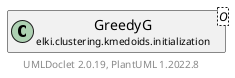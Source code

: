 @startuml
    remove .*\.(Instance|Par|Parameterizer|Factory)$
    set namespaceSeparator none
    hide empty fields
    hide empty methods

    class "<size:14>GreedyG.Par\n<size:10>elki.clustering.kmedoids.initialization" as elki.clustering.kmedoids.initialization.GreedyG.Par<V> [[GreedyG.Par.html]] {
        +make(): GreedyG<V>
    }

    interface "<size:14>Parameterizer\n<size:10>elki.utilities.optionhandling" as elki.utilities.optionhandling.Parameterizer [[../../../utilities/optionhandling/Parameterizer.html]] {
        {abstract} +make(): Object
    }
    class "<size:14>GreedyG\n<size:10>elki.clustering.kmedoids.initialization" as elki.clustering.kmedoids.initialization.GreedyG<O> [[GreedyG.html]]

    elki.utilities.optionhandling.Parameterizer <|.. elki.clustering.kmedoids.initialization.GreedyG.Par
    elki.clustering.kmedoids.initialization.GreedyG +-- elki.clustering.kmedoids.initialization.GreedyG.Par

    center footer UMLDoclet 2.0.19, PlantUML 1.2022.8
@enduml
